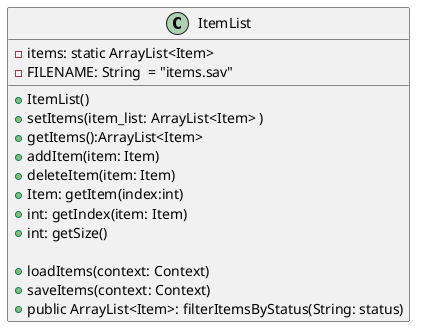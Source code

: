 @startuml
class ItemList {
    -items: static ArrayList<Item> 
    -FILENAME: String  = "items.sav"

    +ItemList() 
    +setItems(item_list: ArrayList<Item> ) 
    +getItems():ArrayList<Item>
    +addItem(item: Item) 
    +deleteItem(item: Item)
    +Item: getItem(index:int)
    +int: getIndex(item: Item)
    +int: getSize()

    +loadItems(context: Context) 
    +saveItems(context: Context)
    +public ArrayList<Item>: filterItemsByStatus(String: status)
}
@enduml